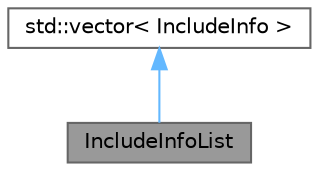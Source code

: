 digraph "IncludeInfoList"
{
 // INTERACTIVE_SVG=YES
 // LATEX_PDF_SIZE
  bgcolor="transparent";
  edge [fontname=Helvetica,fontsize=10,labelfontname=Helvetica,labelfontsize=10];
  node [fontname=Helvetica,fontsize=10,shape=box,height=0.2,width=0.4];
  Node1 [label="IncludeInfoList",height=0.2,width=0.4,color="gray40", fillcolor="grey60", style="filled", fontcolor="black",tooltip=" "];
  Node2 -> Node1 [dir="back",color="steelblue1",style="solid",tooltip=" "];
  Node2 [label="std::vector\< IncludeInfo \>",height=0.2,width=0.4,color="gray40", fillcolor="white", style="filled",tooltip=" "];
}
